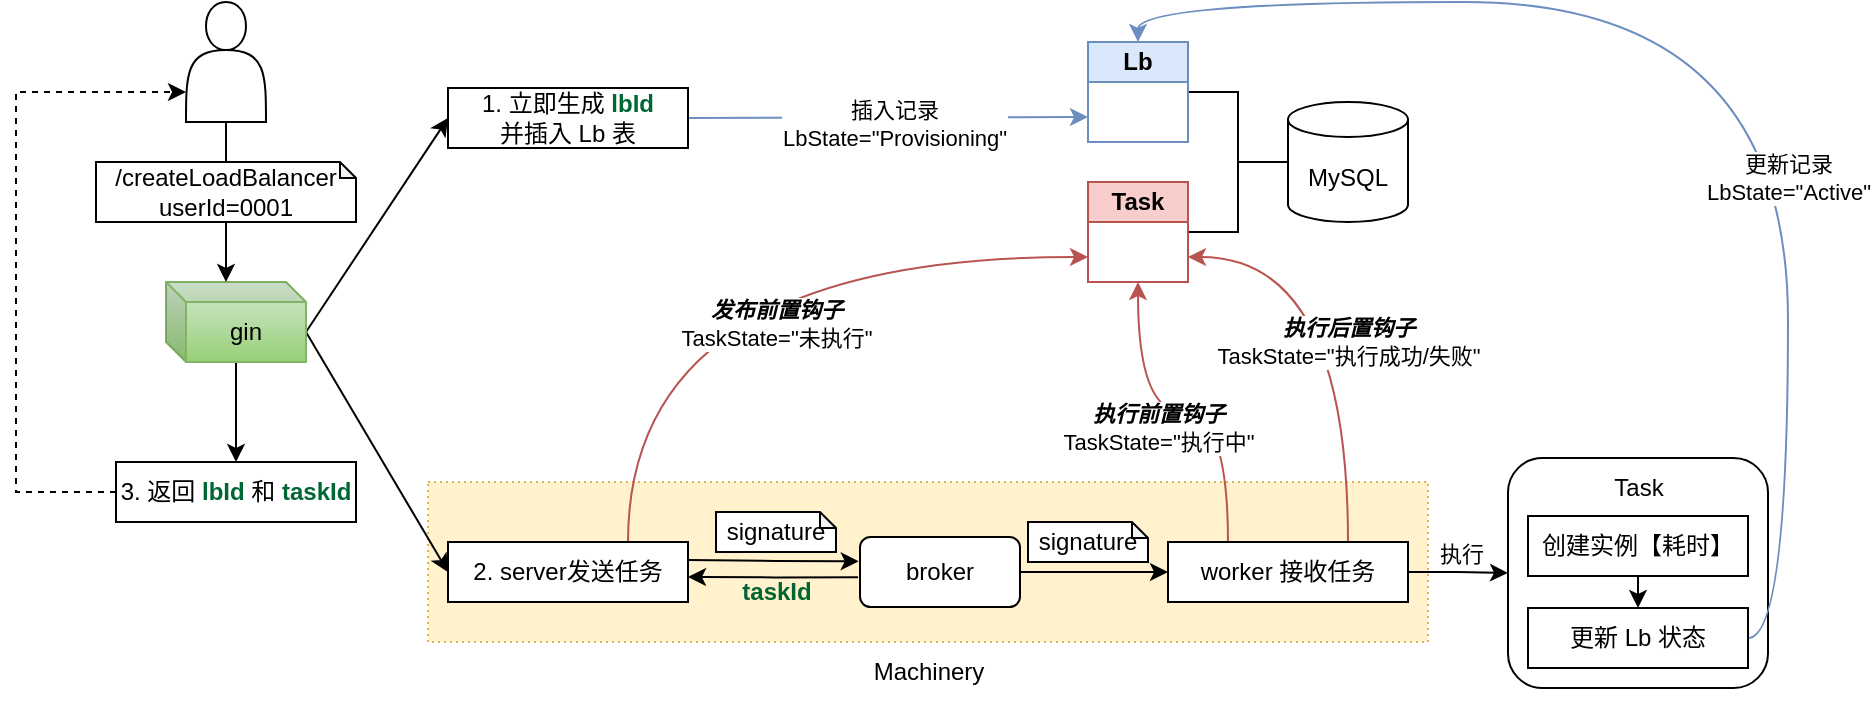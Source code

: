 <mxfile version="27.1.6">
  <diagram name="第 1 页" id="auG8fbJglkiDYVoTX_Ls">
    <mxGraphModel dx="976" dy="629" grid="1" gridSize="10" guides="1" tooltips="1" connect="1" arrows="1" fold="1" page="1" pageScale="1" pageWidth="827" pageHeight="1169" math="0" shadow="0">
      <root>
        <mxCell id="0" />
        <mxCell id="1" parent="0" />
        <mxCell id="2RpVJxB3_AzvPJWXVijA-1" value="" style="rounded=0;whiteSpace=wrap;html=1;fillColor=#fff2cc;strokeColor=#d6b656;dashed=1;dashPattern=1 2;" vertex="1" parent="1">
          <mxGeometry x="240" y="270" width="500" height="80" as="geometry" />
        </mxCell>
        <mxCell id="2RpVJxB3_AzvPJWXVijA-2" style="rounded=0;orthogonalLoop=1;jettySize=auto;html=1;exitX=0;exitY=0;exitDx=70;exitDy=25;exitPerimeter=0;entryX=0;entryY=0.5;entryDx=0;entryDy=0;" edge="1" parent="1" source="2RpVJxB3_AzvPJWXVijA-5" target="2RpVJxB3_AzvPJWXVijA-11">
          <mxGeometry relative="1" as="geometry" />
        </mxCell>
        <mxCell id="2RpVJxB3_AzvPJWXVijA-3" style="rounded=0;orthogonalLoop=1;jettySize=auto;html=1;exitX=0;exitY=0;exitDx=70;exitDy=25;exitPerimeter=0;entryX=0;entryY=0.5;entryDx=0;entryDy=0;" edge="1" parent="1" source="2RpVJxB3_AzvPJWXVijA-5" target="2RpVJxB3_AzvPJWXVijA-15">
          <mxGeometry relative="1" as="geometry" />
        </mxCell>
        <mxCell id="2RpVJxB3_AzvPJWXVijA-4" style="edgeStyle=orthogonalEdgeStyle;rounded=0;orthogonalLoop=1;jettySize=auto;html=1;entryX=0.5;entryY=0;entryDx=0;entryDy=0;" edge="1" parent="1" source="2RpVJxB3_AzvPJWXVijA-5" target="2RpVJxB3_AzvPJWXVijA-17">
          <mxGeometry relative="1" as="geometry" />
        </mxCell>
        <mxCell id="2RpVJxB3_AzvPJWXVijA-5" value="gin" style="shape=cube;whiteSpace=wrap;html=1;boundedLbl=1;backgroundOutline=1;darkOpacity=0.05;darkOpacity2=0.1;size=10;fillColor=#d5e8d4;strokeColor=#82B366;gradientColor=#97d077;" vertex="1" parent="1">
          <mxGeometry x="109" y="170" width="70" height="40" as="geometry" />
        </mxCell>
        <mxCell id="2RpVJxB3_AzvPJWXVijA-6" style="rounded=0;orthogonalLoop=1;jettySize=auto;html=1;exitX=0.5;exitY=1;exitDx=0;exitDy=0;entryX=0;entryY=0;entryDx=30;entryDy=0;entryPerimeter=0;" edge="1" parent="1" source="2RpVJxB3_AzvPJWXVijA-7" target="2RpVJxB3_AzvPJWXVijA-5">
          <mxGeometry relative="1" as="geometry" />
        </mxCell>
        <mxCell id="2RpVJxB3_AzvPJWXVijA-7" value="" style="shape=actor;whiteSpace=wrap;html=1;" vertex="1" parent="1">
          <mxGeometry x="119" y="30" width="40" height="60" as="geometry" />
        </mxCell>
        <mxCell id="2RpVJxB3_AzvPJWXVijA-8" value="/createLoadBalancer&lt;div&gt;userId=0001&lt;/div&gt;" style="shape=note;whiteSpace=wrap;html=1;backgroundOutline=1;darkOpacity=0.05;size=8;" vertex="1" parent="1">
          <mxGeometry x="74" y="110" width="130" height="30" as="geometry" />
        </mxCell>
        <mxCell id="2RpVJxB3_AzvPJWXVijA-9" style="rounded=0;orthogonalLoop=1;jettySize=auto;html=1;exitX=1;exitY=0.5;exitDx=0;exitDy=0;entryX=0;entryY=0.75;entryDx=0;entryDy=0;fillColor=#dae8fc;strokeColor=#6c8ebf;" edge="1" parent="1" source="2RpVJxB3_AzvPJWXVijA-11" target="2RpVJxB3_AzvPJWXVijA-27">
          <mxGeometry relative="1" as="geometry" />
        </mxCell>
        <mxCell id="2RpVJxB3_AzvPJWXVijA-10" value="插入记录&lt;div&gt;LbState=&quot;Provisioning&quot;&lt;/div&gt;" style="edgeLabel;html=1;align=center;verticalAlign=middle;resizable=0;points=[];" vertex="1" connectable="0" parent="2RpVJxB3_AzvPJWXVijA-9">
          <mxGeometry x="0.023" y="-3" relative="1" as="geometry">
            <mxPoint as="offset" />
          </mxGeometry>
        </mxCell>
        <mxCell id="2RpVJxB3_AzvPJWXVijA-11" value="1. 立即生成 &lt;font&gt;&lt;b style=&quot;color: light-dark(rgb(0, 102, 51), rgb(105, 193, 149));&quot;&gt;lbId&lt;/b&gt;&lt;/font&gt;&lt;div&gt;&lt;font&gt;&lt;font style=&quot;color: rgb(0, 0, 0);&quot;&gt;并插入 Lb 表&lt;/font&gt;&lt;/font&gt;&lt;/div&gt;" style="rounded=0;whiteSpace=wrap;html=1;" vertex="1" parent="1">
          <mxGeometry x="250" y="73" width="120" height="30" as="geometry" />
        </mxCell>
        <mxCell id="2RpVJxB3_AzvPJWXVijA-12" style="edgeStyle=orthogonalEdgeStyle;rounded=0;orthogonalLoop=1;jettySize=auto;html=1;exitX=1;exitY=0.5;exitDx=0;exitDy=0;entryX=-0.008;entryY=0.348;entryDx=0;entryDy=0;entryPerimeter=0;" edge="1" parent="1" target="2RpVJxB3_AzvPJWXVijA-20">
          <mxGeometry relative="1" as="geometry">
            <mxPoint x="370" y="309" as="sourcePoint" />
            <mxPoint x="486" y="309" as="targetPoint" />
          </mxGeometry>
        </mxCell>
        <mxCell id="2RpVJxB3_AzvPJWXVijA-13" style="rounded=0;orthogonalLoop=1;jettySize=auto;html=1;exitX=0.75;exitY=0;exitDx=0;exitDy=0;entryX=0;entryY=0.75;entryDx=0;entryDy=0;fillColor=#f8cecc;strokeColor=#b85450;edgeStyle=orthogonalEdgeStyle;curved=1;" edge="1" parent="1" source="2RpVJxB3_AzvPJWXVijA-15" target="2RpVJxB3_AzvPJWXVijA-28">
          <mxGeometry relative="1" as="geometry" />
        </mxCell>
        <mxCell id="2RpVJxB3_AzvPJWXVijA-14" value="&lt;div&gt;&lt;i&gt;&lt;b&gt;发布前置钩子&lt;/b&gt;&lt;/i&gt;&lt;/div&gt;&lt;div&gt;TaskState=&quot;未执行&quot;&lt;/div&gt;" style="edgeLabel;html=1;align=center;verticalAlign=middle;resizable=0;points=[];" vertex="1" connectable="0" parent="2RpVJxB3_AzvPJWXVijA-13">
          <mxGeometry x="0.008" y="-1" relative="1" as="geometry">
            <mxPoint x="29" y="32" as="offset" />
          </mxGeometry>
        </mxCell>
        <mxCell id="2RpVJxB3_AzvPJWXVijA-15" value="2. server发送任务" style="rounded=0;whiteSpace=wrap;html=1;" vertex="1" parent="1">
          <mxGeometry x="250" y="300" width="120" height="30" as="geometry" />
        </mxCell>
        <mxCell id="2RpVJxB3_AzvPJWXVijA-16" style="edgeStyle=orthogonalEdgeStyle;rounded=0;orthogonalLoop=1;jettySize=auto;html=1;exitX=0;exitY=0.5;exitDx=0;exitDy=0;entryX=0;entryY=0.75;entryDx=0;entryDy=0;dashed=1;" edge="1" parent="1" source="2RpVJxB3_AzvPJWXVijA-17" target="2RpVJxB3_AzvPJWXVijA-7">
          <mxGeometry relative="1" as="geometry">
            <Array as="points">
              <mxPoint x="34" y="275" />
              <mxPoint x="34" y="75" />
            </Array>
          </mxGeometry>
        </mxCell>
        <mxCell id="2RpVJxB3_AzvPJWXVijA-17" value="3. 返回 &lt;b&gt;&lt;font style=&quot;color: rgb(0, 102, 51);&quot;&gt;lbId&lt;/font&gt;&lt;/b&gt; 和 &lt;b&gt;&lt;font style=&quot;color: rgb(0, 102, 51);&quot;&gt;taskId&lt;/font&gt;&lt;/b&gt;" style="rounded=0;whiteSpace=wrap;html=1;" vertex="1" parent="1">
          <mxGeometry x="84" y="260" width="120" height="30" as="geometry" />
        </mxCell>
        <mxCell id="2RpVJxB3_AzvPJWXVijA-18" style="edgeStyle=orthogonalEdgeStyle;rounded=0;orthogonalLoop=1;jettySize=auto;html=1;exitX=-0.012;exitY=0.576;exitDx=0;exitDy=0;entryX=1;entryY=0.5;entryDx=0;entryDy=0;exitPerimeter=0;" edge="1" parent="1" source="2RpVJxB3_AzvPJWXVijA-20">
          <mxGeometry relative="1" as="geometry">
            <mxPoint x="486" y="317.5" as="sourcePoint" />
            <mxPoint x="370" y="317.5" as="targetPoint" />
          </mxGeometry>
        </mxCell>
        <mxCell id="2RpVJxB3_AzvPJWXVijA-19" style="edgeStyle=orthogonalEdgeStyle;rounded=0;orthogonalLoop=1;jettySize=auto;html=1;exitX=1;exitY=0.5;exitDx=0;exitDy=0;entryX=0;entryY=0.5;entryDx=0;entryDy=0;" edge="1" parent="1" source="2RpVJxB3_AzvPJWXVijA-20" target="2RpVJxB3_AzvPJWXVijA-33">
          <mxGeometry relative="1" as="geometry" />
        </mxCell>
        <mxCell id="2RpVJxB3_AzvPJWXVijA-20" value="broker" style="rounded=1;whiteSpace=wrap;html=1;" vertex="1" parent="1">
          <mxGeometry x="456" y="297.5" width="80" height="35" as="geometry" />
        </mxCell>
        <mxCell id="2RpVJxB3_AzvPJWXVijA-21" value="Machinery" style="text;html=1;align=center;verticalAlign=middle;resizable=0;points=[];autosize=1;strokeColor=none;fillColor=none;" vertex="1" parent="1">
          <mxGeometry x="450" y="350" width="80" height="30" as="geometry" />
        </mxCell>
        <mxCell id="2RpVJxB3_AzvPJWXVijA-22" value="&lt;span&gt;&lt;font style=&quot;&quot;&gt;signature&lt;/font&gt;&lt;/span&gt;" style="shape=note;whiteSpace=wrap;html=1;backgroundOutline=1;darkOpacity=0.05;size=8;fontColor=default;fontStyle=0" vertex="1" parent="1">
          <mxGeometry x="384" y="285" width="60" height="20" as="geometry" />
        </mxCell>
        <mxCell id="2RpVJxB3_AzvPJWXVijA-23" value="&lt;font style=&quot;color: rgb(0, 102, 51);&quot;&gt;&lt;b&gt;taskId&lt;/b&gt;&lt;/font&gt;" style="text;html=1;align=center;verticalAlign=middle;resizable=0;points=[];autosize=1;strokeColor=none;fillColor=none;" vertex="1" parent="1">
          <mxGeometry x="384" y="310" width="60" height="30" as="geometry" />
        </mxCell>
        <mxCell id="2RpVJxB3_AzvPJWXVijA-24" style="edgeStyle=orthogonalEdgeStyle;rounded=0;orthogonalLoop=1;jettySize=auto;html=1;exitX=0;exitY=0.5;exitDx=0;exitDy=0;exitPerimeter=0;entryX=1;entryY=0.5;entryDx=0;entryDy=0;endArrow=none;startFill=0;" edge="1" parent="1" source="2RpVJxB3_AzvPJWXVijA-26" target="2RpVJxB3_AzvPJWXVijA-27">
          <mxGeometry relative="1" as="geometry" />
        </mxCell>
        <mxCell id="2RpVJxB3_AzvPJWXVijA-25" style="edgeStyle=orthogonalEdgeStyle;rounded=0;orthogonalLoop=1;jettySize=auto;html=1;exitX=0;exitY=0.5;exitDx=0;exitDy=0;exitPerimeter=0;entryX=1;entryY=0.5;entryDx=0;entryDy=0;endArrow=none;startFill=0;" edge="1" parent="1" source="2RpVJxB3_AzvPJWXVijA-26" target="2RpVJxB3_AzvPJWXVijA-28">
          <mxGeometry relative="1" as="geometry" />
        </mxCell>
        <mxCell id="2RpVJxB3_AzvPJWXVijA-26" value="MySQL" style="shape=cylinder3;whiteSpace=wrap;html=1;boundedLbl=1;backgroundOutline=1;size=8.759;" vertex="1" parent="1">
          <mxGeometry x="670" y="80" width="60" height="60" as="geometry" />
        </mxCell>
        <mxCell id="2RpVJxB3_AzvPJWXVijA-27" value="Lb" style="swimlane;whiteSpace=wrap;html=1;startSize=20;fillColor=#dae8fc;strokeColor=#6c8ebf;" vertex="1" parent="1">
          <mxGeometry x="570" y="50" width="50" height="50" as="geometry">
            <mxRectangle x="530" y="10" width="50" height="30" as="alternateBounds" />
          </mxGeometry>
        </mxCell>
        <mxCell id="2RpVJxB3_AzvPJWXVijA-28" value="Task" style="swimlane;whiteSpace=wrap;html=1;startSize=20;fillColor=#f8cecc;strokeColor=#b85450;" vertex="1" parent="1">
          <mxGeometry x="570" y="120" width="50" height="50" as="geometry" />
        </mxCell>
        <mxCell id="2RpVJxB3_AzvPJWXVijA-29" style="rounded=0;orthogonalLoop=1;jettySize=auto;html=1;exitX=0.25;exitY=0;exitDx=0;exitDy=0;entryX=0.5;entryY=1;entryDx=0;entryDy=0;fillColor=#f8cecc;strokeColor=#b85450;edgeStyle=orthogonalEdgeStyle;curved=1;" edge="1" parent="1" source="2RpVJxB3_AzvPJWXVijA-33" target="2RpVJxB3_AzvPJWXVijA-28">
          <mxGeometry relative="1" as="geometry" />
        </mxCell>
        <mxCell id="2RpVJxB3_AzvPJWXVijA-30" value="&lt;b&gt;&lt;i&gt;执行前置钩子&lt;/i&gt;&lt;/b&gt;&lt;div&gt;TaskState=&quot;执行中&quot;&lt;/div&gt;" style="edgeLabel;html=1;align=center;verticalAlign=middle;resizable=0;points=[];" vertex="1" connectable="0" parent="2RpVJxB3_AzvPJWXVijA-29">
          <mxGeometry x="0.061" y="-1" relative="1" as="geometry">
            <mxPoint x="-7" y="9" as="offset" />
          </mxGeometry>
        </mxCell>
        <mxCell id="2RpVJxB3_AzvPJWXVijA-31" style="edgeStyle=orthogonalEdgeStyle;rounded=0;orthogonalLoop=1;jettySize=auto;html=1;exitX=0.75;exitY=0;exitDx=0;exitDy=0;entryX=1;entryY=0.75;entryDx=0;entryDy=0;fillColor=#f8cecc;strokeColor=#b85450;curved=1;" edge="1" parent="1" source="2RpVJxB3_AzvPJWXVijA-33" target="2RpVJxB3_AzvPJWXVijA-28">
          <mxGeometry relative="1" as="geometry" />
        </mxCell>
        <mxCell id="2RpVJxB3_AzvPJWXVijA-32" value="&lt;b&gt;&lt;i&gt;执行后置钩子&lt;/i&gt;&lt;/b&gt;&lt;div&gt;TaskState=&quot;执行成功/失败&quot;&lt;/div&gt;" style="edgeLabel;html=1;align=center;verticalAlign=middle;resizable=0;points=[];" vertex="1" connectable="0" parent="2RpVJxB3_AzvPJWXVijA-31">
          <mxGeometry x="-0.002" relative="1" as="geometry">
            <mxPoint y="11" as="offset" />
          </mxGeometry>
        </mxCell>
        <mxCell id="2RpVJxB3_AzvPJWXVijA-33" value="worker 接收任务" style="rounded=0;whiteSpace=wrap;html=1;" vertex="1" parent="1">
          <mxGeometry x="610" y="300" width="120" height="30" as="geometry" />
        </mxCell>
        <mxCell id="2RpVJxB3_AzvPJWXVijA-34" value="" style="rounded=1;whiteSpace=wrap;html=1;" vertex="1" parent="1">
          <mxGeometry x="780" y="258" width="130" height="115" as="geometry" />
        </mxCell>
        <mxCell id="2RpVJxB3_AzvPJWXVijA-35" style="edgeStyle=orthogonalEdgeStyle;rounded=0;orthogonalLoop=1;jettySize=auto;html=1;entryX=0;entryY=0.5;entryDx=0;entryDy=0;exitX=1;exitY=0.5;exitDx=0;exitDy=0;" edge="1" parent="1" source="2RpVJxB3_AzvPJWXVijA-33" target="2RpVJxB3_AzvPJWXVijA-34">
          <mxGeometry relative="1" as="geometry">
            <mxPoint x="790" y="315" as="sourcePoint" />
          </mxGeometry>
        </mxCell>
        <mxCell id="2RpVJxB3_AzvPJWXVijA-36" value="&amp;nbsp;执行" style="edgeLabel;html=1;align=center;verticalAlign=middle;resizable=0;points=[];" vertex="1" connectable="0" parent="2RpVJxB3_AzvPJWXVijA-35">
          <mxGeometry x="0.002" y="-1" relative="1" as="geometry">
            <mxPoint y="-11" as="offset" />
          </mxGeometry>
        </mxCell>
        <mxCell id="2RpVJxB3_AzvPJWXVijA-37" value="Task" style="text;html=1;align=center;verticalAlign=middle;resizable=0;points=[];autosize=1;strokeColor=none;fillColor=none;" vertex="1" parent="1">
          <mxGeometry x="820" y="258" width="50" height="30" as="geometry" />
        </mxCell>
        <mxCell id="2RpVJxB3_AzvPJWXVijA-38" style="edgeStyle=orthogonalEdgeStyle;rounded=0;orthogonalLoop=1;jettySize=auto;html=1;exitX=0.5;exitY=1;exitDx=0;exitDy=0;entryX=0.5;entryY=0;entryDx=0;entryDy=0;" edge="1" parent="1" source="2RpVJxB3_AzvPJWXVijA-39" target="2RpVJxB3_AzvPJWXVijA-43">
          <mxGeometry relative="1" as="geometry" />
        </mxCell>
        <mxCell id="2RpVJxB3_AzvPJWXVijA-39" value="创建实例【耗时】" style="rounded=0;whiteSpace=wrap;html=1;" vertex="1" parent="1">
          <mxGeometry x="790" y="287" width="110" height="30" as="geometry" />
        </mxCell>
        <mxCell id="2RpVJxB3_AzvPJWXVijA-40" style="edgeStyle=orthogonalEdgeStyle;rounded=0;orthogonalLoop=1;jettySize=auto;html=1;exitX=1;exitY=0.5;exitDx=0;exitDy=0;entryX=0.5;entryY=0;entryDx=0;entryDy=0;fillColor=#dae8fc;strokeColor=#6c8ebf;curved=1;" edge="1" parent="1" source="2RpVJxB3_AzvPJWXVijA-43" target="2RpVJxB3_AzvPJWXVijA-27">
          <mxGeometry relative="1" as="geometry" />
        </mxCell>
        <mxCell id="2RpVJxB3_AzvPJWXVijA-41" value="&lt;span style=&quot;color: rgba(0, 0, 0, 0); font-family: monospace; font-size: 0px; text-align: start; background-color: rgb(236, 236, 236);&quot;&gt;%3CmxGraphModel%3E%3Croot%3E%3CmxCell%20id%3D%220%22%2F%3E%3CmxCell%20id%3D%221%22%20parent%3D%220%22%2F%3E%3CmxCell%20id%3D%222%22%20value%3D%22%E6%8F%92%E5%85%A5%E8%AE%B0%E5%BD%95%26lt%3Bdiv%26gt%3BLbState%3D%26quot%3BProvisioning%26quot%3B%26lt%3B%2Fdiv%26gt%3B%22%20style%3D%22edgeLabel%3Bhtml%3D1%3Balign%3Dcenter%3BverticalAlign%3Dmiddle%3Bresizable%3D0%3Bpoints%3D%5B%5D%3B%22%20vertex%3D%221%22%20connectable%3D%220%22%20parent%3D%221%22%3E%3CmxGeometry%20x%3D%22473.812%22%20y%3D%2282.857%22%20as%3D%22geometry%22%2F%3E%3C%2FmxCell%3E%3C%2Froot%3E%3C%2FmxGraphModel%3E&lt;/span&gt;" style="edgeLabel;html=1;align=center;verticalAlign=middle;resizable=0;points=[];" vertex="1" connectable="0" parent="2RpVJxB3_AzvPJWXVijA-40">
          <mxGeometry x="-0.282" y="-1" relative="1" as="geometry">
            <mxPoint as="offset" />
          </mxGeometry>
        </mxCell>
        <mxCell id="2RpVJxB3_AzvPJWXVijA-42" value="更新记录&lt;div&gt;LbState=&quot;Active&quot;&lt;/div&gt;" style="edgeLabel;html=1;align=center;verticalAlign=middle;resizable=0;points=[];" vertex="1" connectable="0" parent="2RpVJxB3_AzvPJWXVijA-40">
          <mxGeometry x="-0.268" relative="1" as="geometry">
            <mxPoint as="offset" />
          </mxGeometry>
        </mxCell>
        <mxCell id="2RpVJxB3_AzvPJWXVijA-43" value="更新 Lb 状态" style="rounded=0;whiteSpace=wrap;html=1;" vertex="1" parent="1">
          <mxGeometry x="790" y="333" width="110" height="30" as="geometry" />
        </mxCell>
        <mxCell id="2RpVJxB3_AzvPJWXVijA-44" value="&lt;span&gt;&lt;font style=&quot;&quot;&gt;signature&lt;/font&gt;&lt;/span&gt;" style="shape=note;whiteSpace=wrap;html=1;backgroundOutline=1;darkOpacity=0.05;size=8;fontColor=default;fontStyle=0" vertex="1" parent="1">
          <mxGeometry x="540" y="290" width="60" height="20" as="geometry" />
        </mxCell>
      </root>
    </mxGraphModel>
  </diagram>
</mxfile>
